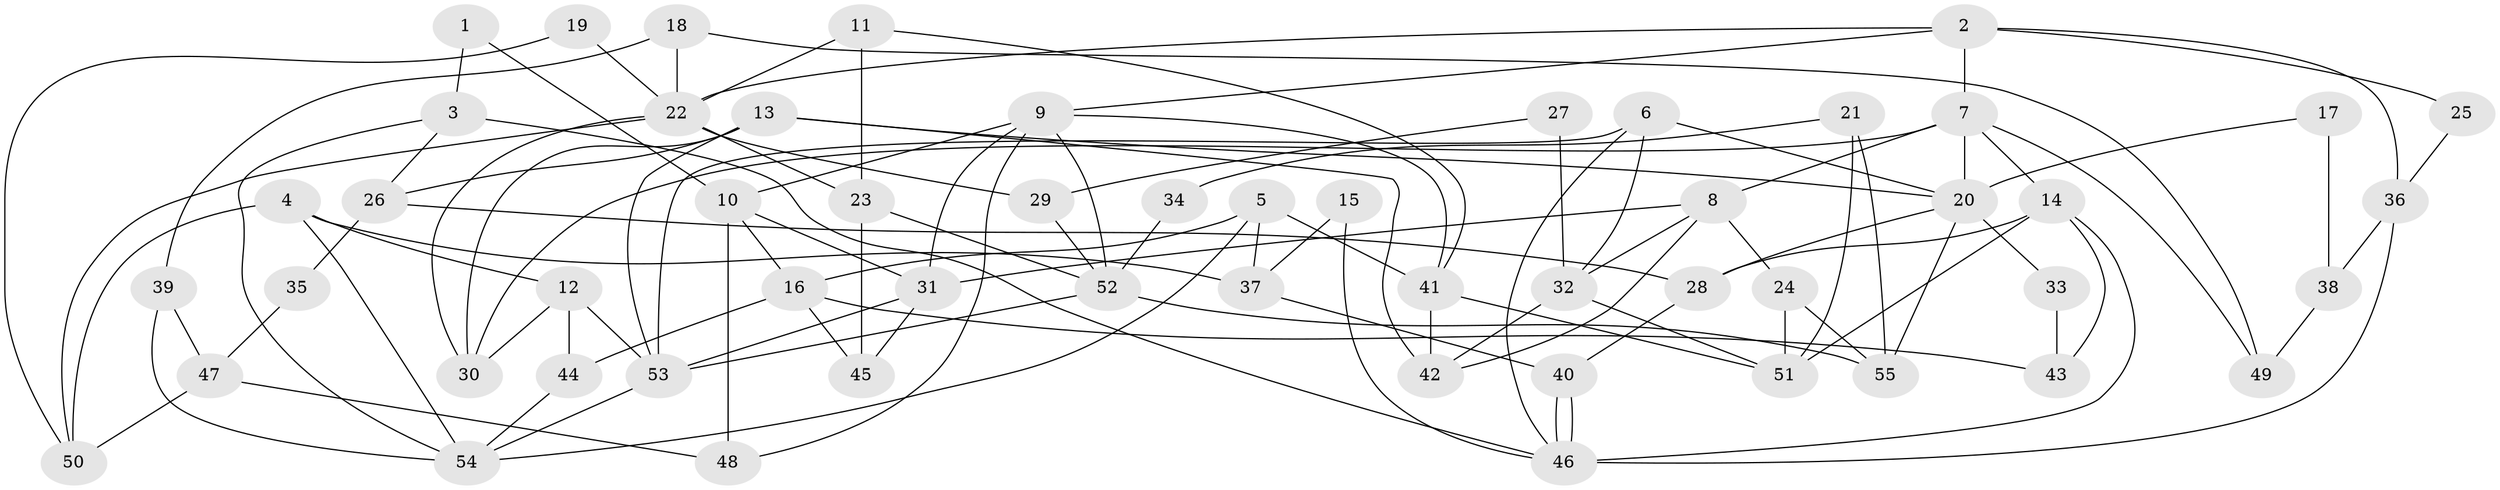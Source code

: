 // Generated by graph-tools (version 1.1) at 2025/26/03/09/25 03:26:11]
// undirected, 55 vertices, 110 edges
graph export_dot {
graph [start="1"]
  node [color=gray90,style=filled];
  1;
  2;
  3;
  4;
  5;
  6;
  7;
  8;
  9;
  10;
  11;
  12;
  13;
  14;
  15;
  16;
  17;
  18;
  19;
  20;
  21;
  22;
  23;
  24;
  25;
  26;
  27;
  28;
  29;
  30;
  31;
  32;
  33;
  34;
  35;
  36;
  37;
  38;
  39;
  40;
  41;
  42;
  43;
  44;
  45;
  46;
  47;
  48;
  49;
  50;
  51;
  52;
  53;
  54;
  55;
  1 -- 10;
  1 -- 3;
  2 -- 9;
  2 -- 7;
  2 -- 22;
  2 -- 25;
  2 -- 36;
  3 -- 54;
  3 -- 26;
  3 -- 46;
  4 -- 12;
  4 -- 37;
  4 -- 50;
  4 -- 54;
  5 -- 54;
  5 -- 41;
  5 -- 16;
  5 -- 37;
  6 -- 46;
  6 -- 20;
  6 -- 32;
  6 -- 53;
  7 -- 14;
  7 -- 8;
  7 -- 20;
  7 -- 30;
  7 -- 49;
  8 -- 24;
  8 -- 31;
  8 -- 32;
  8 -- 42;
  9 -- 31;
  9 -- 52;
  9 -- 10;
  9 -- 41;
  9 -- 48;
  10 -- 16;
  10 -- 31;
  10 -- 48;
  11 -- 41;
  11 -- 23;
  11 -- 22;
  12 -- 53;
  12 -- 30;
  12 -- 44;
  13 -- 30;
  13 -- 42;
  13 -- 20;
  13 -- 26;
  13 -- 53;
  14 -- 51;
  14 -- 46;
  14 -- 28;
  14 -- 43;
  15 -- 46;
  15 -- 37;
  16 -- 44;
  16 -- 43;
  16 -- 45;
  17 -- 38;
  17 -- 20;
  18 -- 39;
  18 -- 22;
  18 -- 49;
  19 -- 50;
  19 -- 22;
  20 -- 28;
  20 -- 33;
  20 -- 55;
  21 -- 55;
  21 -- 51;
  21 -- 34;
  22 -- 23;
  22 -- 29;
  22 -- 30;
  22 -- 50;
  23 -- 45;
  23 -- 52;
  24 -- 55;
  24 -- 51;
  25 -- 36;
  26 -- 28;
  26 -- 35;
  27 -- 29;
  27 -- 32;
  28 -- 40;
  29 -- 52;
  31 -- 53;
  31 -- 45;
  32 -- 42;
  32 -- 51;
  33 -- 43;
  34 -- 52;
  35 -- 47;
  36 -- 46;
  36 -- 38;
  37 -- 40;
  38 -- 49;
  39 -- 54;
  39 -- 47;
  40 -- 46;
  40 -- 46;
  41 -- 42;
  41 -- 51;
  44 -- 54;
  47 -- 48;
  47 -- 50;
  52 -- 53;
  52 -- 55;
  53 -- 54;
}
